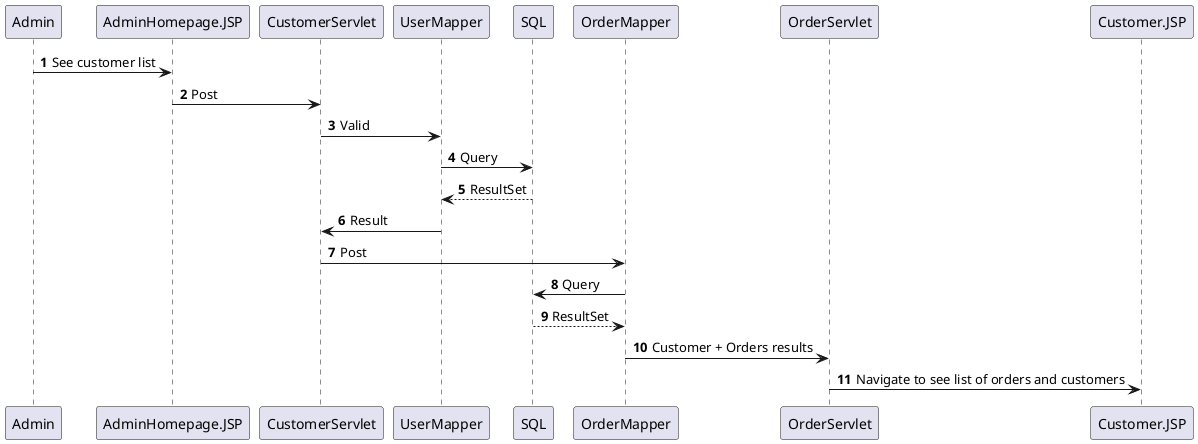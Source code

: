 @startuml
'https://plantuml.com/sequence-diagram

autonumber

Admin -> AdminHomepage.JSP: See customer list
AdminHomepage.JSP -> CustomerServlet: Post
CustomerServlet -> UserMapper: Valid
UserMapper -> SQL: Query
SQL --> UserMapper: ResultSet
UserMapper -> CustomerServlet: Result
CustomerServlet -> OrderMapper: Post
OrderMapper -> SQL: Query
SQL --> OrderMapper: ResultSet
OrderMapper -> OrderServlet: Customer + Orders results
OrderServlet -> Customer.JSP: Navigate to see list of orders and customers

@enduml